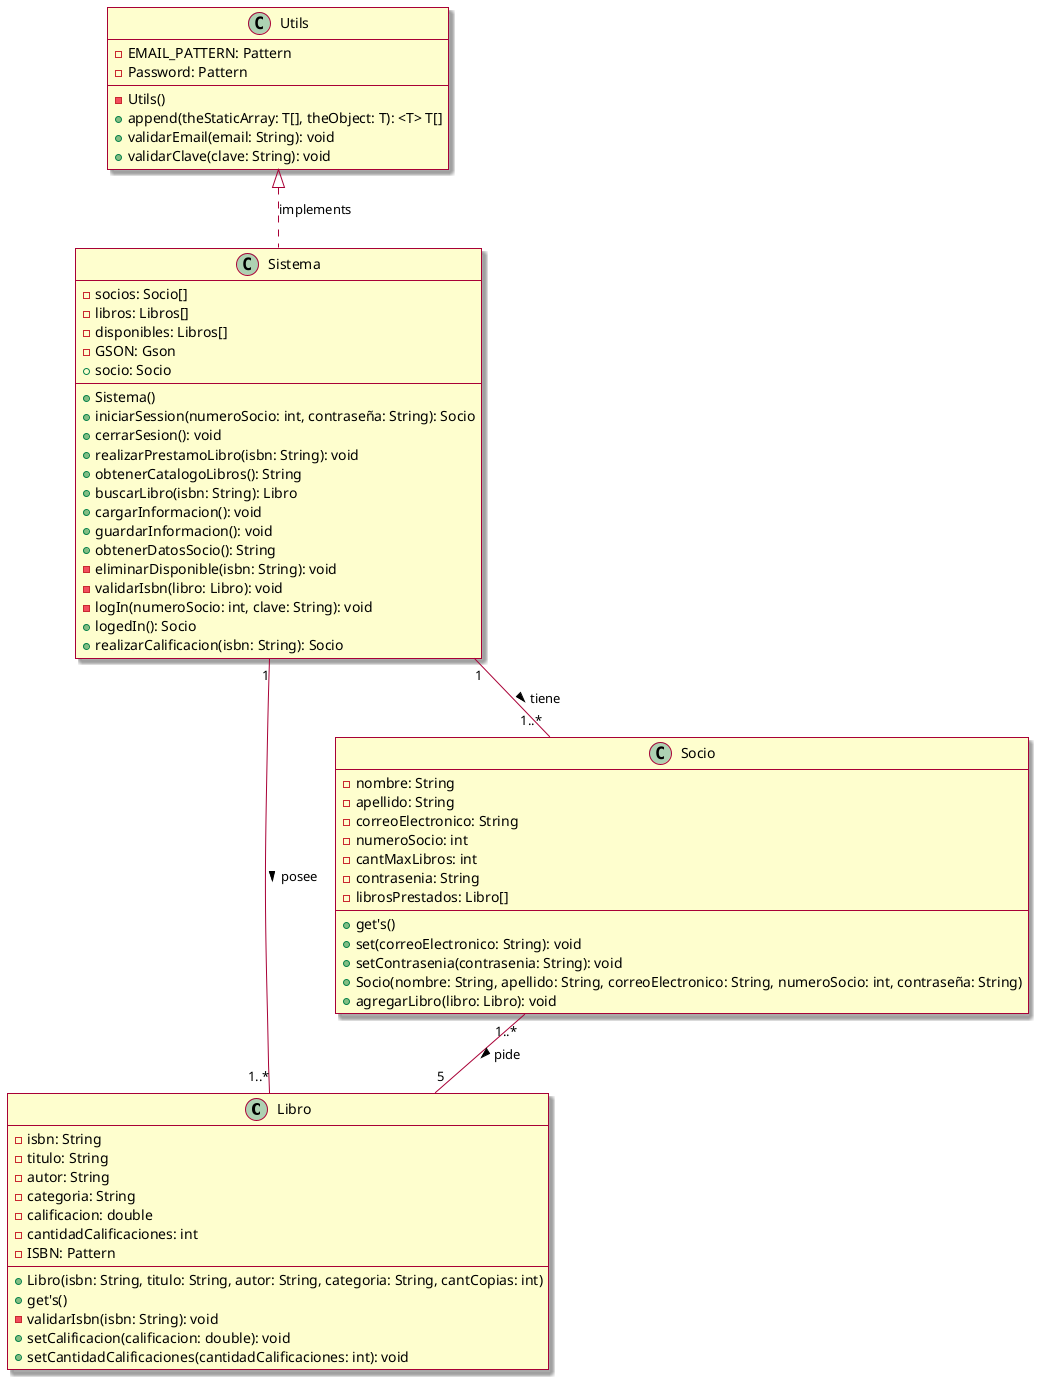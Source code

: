 @startuml
skin rose

Class Libro{
-isbn: String
-titulo: String
-autor: String
-categoria: String
-calificacion: double
-cantidadCalificaciones: int
-ISBN: Pattern
+Libro(isbn: String, titulo: String, autor: String, categoria: String, cantCopias: int)
+get's()
-validarIsbn(isbn: String): void
+setCalificacion(calificacion: double): void
+setCantidadCalificaciones(cantidadCalificaciones: int): void
}

Class Socio{
-nombre: String
-apellido: String
-correoElectronico: String
-numeroSocio: int
-cantMaxLibros: int
-contrasenia: String
-librosPrestados: Libro[]
+get's()
+set(correoElectronico: String): void
+setContrasenia(contrasenia: String): void
+Socio(nombre: String, apellido: String, correoElectronico: String, numeroSocio: int, contraseña: String)
+agregarLibro(libro: Libro): void
}

Class Sistema{
-socios: Socio[]
-libros: Libros[]
-disponibles: Libros[]
-GSON: Gson
+socio: Socio
+Sistema()
+iniciarSession(numeroSocio: int, contraseña: String): Socio
+cerrarSesion(): void
+realizarPrestamoLibro(isbn: String): void
+obtenerCatalogoLibros(): String
+buscarLibro(isbn: String): Libro
+cargarInformacion(): void
+guardarInformacion(): void
+obtenerDatosSocio(): String
-eliminarDisponible(isbn: String): void
-validarIsbn(libro: Libro): void
-logIn(numeroSocio: int, clave: String): void
+logedIn(): Socio
+realizarCalificacion(isbn: String): Socio
}

Class Utils{
-EMAIL_PATTERN: Pattern
-Password: Pattern
-Utils()
+append(theStaticArray: T[], theObject: T): <T> T[]
+validarEmail(email: String): void
+validarClave(clave: String): void
}

Sistema"1"--"1..*"Libro: posee >
Sistema"1"--"1..*"Socio: tiene >
Socio"1..*"--"5"Libro: pide >
Utils ^.. Sistema: implements
@enduml
